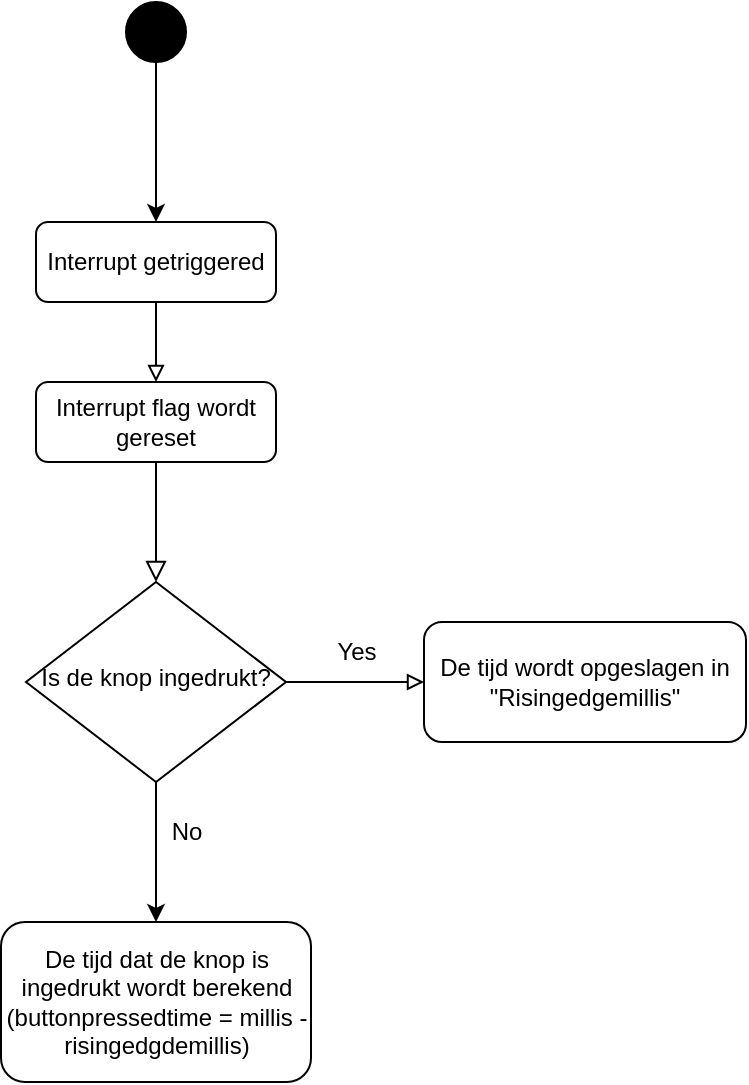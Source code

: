 <mxfile version="20.8.10" type="device"><diagram id="C5RBs43oDa-KdzZeNtuy" name="Page-1"><mxGraphModel dx="1877" dy="1798" grid="1" gridSize="10" guides="1" tooltips="1" connect="1" arrows="1" fold="1" page="1" pageScale="1" pageWidth="827" pageHeight="1169" math="0" shadow="0"><root><mxCell id="WIyWlLk6GJQsqaUBKTNV-0"/><mxCell id="WIyWlLk6GJQsqaUBKTNV-1" parent="WIyWlLk6GJQsqaUBKTNV-0"/><mxCell id="lv0eOMk2w03PgCxRXhpa-17" value="" style="rounded=0;html=1;jettySize=auto;orthogonalLoop=1;fontSize=11;endArrow=block;endFill=0;endSize=8;strokeWidth=1;shadow=0;labelBackgroundColor=none;edgeStyle=orthogonalEdgeStyle;entryX=0.5;entryY=0;entryDx=0;entryDy=0;" edge="1" parent="WIyWlLk6GJQsqaUBKTNV-1" source="lv0eOMk2w03PgCxRXhpa-18"><mxGeometry relative="1" as="geometry"><mxPoint x="5" y="150" as="targetPoint"/></mxGeometry></mxCell><mxCell id="lv0eOMk2w03PgCxRXhpa-18" value="Interrupt flag wordt gereset" style="rounded=1;whiteSpace=wrap;html=1;fontSize=12;glass=0;strokeWidth=1;shadow=0;" vertex="1" parent="WIyWlLk6GJQsqaUBKTNV-1"><mxGeometry x="-55" y="50" width="120" height="40" as="geometry"/></mxCell><mxCell id="lv0eOMk2w03PgCxRXhpa-24" style="edgeStyle=orthogonalEdgeStyle;rounded=0;orthogonalLoop=1;jettySize=auto;html=1;exitX=1;exitY=0.5;exitDx=0;exitDy=0;entryX=0;entryY=0.5;entryDx=0;entryDy=0;fontFamily=Helvetica;endArrow=block;endFill=0;" edge="1" parent="WIyWlLk6GJQsqaUBKTNV-1" source="lv0eOMk2w03PgCxRXhpa-25" target="lv0eOMk2w03PgCxRXhpa-27"><mxGeometry relative="1" as="geometry"/></mxCell><mxCell id="lv0eOMk2w03PgCxRXhpa-37" style="edgeStyle=orthogonalEdgeStyle;rounded=0;orthogonalLoop=1;jettySize=auto;html=1;exitX=0.5;exitY=1;exitDx=0;exitDy=0;" edge="1" parent="WIyWlLk6GJQsqaUBKTNV-1" source="lv0eOMk2w03PgCxRXhpa-25"><mxGeometry relative="1" as="geometry"><mxPoint x="5" y="320" as="targetPoint"/></mxGeometry></mxCell><mxCell id="lv0eOMk2w03PgCxRXhpa-25" value="Is de knop ingedrukt?" style="rhombus;whiteSpace=wrap;html=1;shadow=0;fontFamily=Helvetica;fontSize=12;align=center;strokeWidth=1;spacing=6;spacingTop=-4;" vertex="1" parent="WIyWlLk6GJQsqaUBKTNV-1"><mxGeometry x="-60" y="150" width="130" height="100" as="geometry"/></mxCell><mxCell id="lv0eOMk2w03PgCxRXhpa-27" value="De tijd wordt opgeslagen in &quot;Risingedgemillis&quot;" style="rounded=1;whiteSpace=wrap;html=1;fontSize=12;glass=0;strokeWidth=1;shadow=0;" vertex="1" parent="WIyWlLk6GJQsqaUBKTNV-1"><mxGeometry x="139" y="170" width="161" height="60" as="geometry"/></mxCell><mxCell id="lv0eOMk2w03PgCxRXhpa-28" value="Yes" style="text;html=1;align=center;verticalAlign=middle;resizable=0;points=[];autosize=1;strokeColor=none;fillColor=none;fontFamily=Helvetica;" vertex="1" parent="WIyWlLk6GJQsqaUBKTNV-1"><mxGeometry x="85" y="170" width="40" height="30" as="geometry"/></mxCell><mxCell id="lv0eOMk2w03PgCxRXhpa-30" style="edgeStyle=orthogonalEdgeStyle;rounded=0;orthogonalLoop=1;jettySize=auto;html=1;exitX=0.5;exitY=1;exitDx=0;exitDy=0;entryX=0.5;entryY=0;entryDx=0;entryDy=0;fontFamily=Helvetica;endArrow=block;endFill=0;" edge="1" parent="WIyWlLk6GJQsqaUBKTNV-1" source="lv0eOMk2w03PgCxRXhpa-31" target="lv0eOMk2w03PgCxRXhpa-18"><mxGeometry relative="1" as="geometry"/></mxCell><mxCell id="lv0eOMk2w03PgCxRXhpa-31" value="Interrupt getriggered" style="rounded=1;whiteSpace=wrap;html=1;fontSize=12;glass=0;strokeWidth=1;shadow=0;" vertex="1" parent="WIyWlLk6GJQsqaUBKTNV-1"><mxGeometry x="-55" y="-30" width="120" height="40" as="geometry"/></mxCell><mxCell id="lv0eOMk2w03PgCxRXhpa-32" style="edgeStyle=orthogonalEdgeStyle;rounded=0;orthogonalLoop=1;jettySize=auto;html=1;exitX=0.5;exitY=1;exitDx=0;exitDy=0;entryX=0.5;entryY=0;entryDx=0;entryDy=0;" edge="1" parent="WIyWlLk6GJQsqaUBKTNV-1" source="lv0eOMk2w03PgCxRXhpa-33" target="lv0eOMk2w03PgCxRXhpa-31"><mxGeometry relative="1" as="geometry"/></mxCell><mxCell id="lv0eOMk2w03PgCxRXhpa-33" value="" style="ellipse;whiteSpace=wrap;html=1;aspect=fixed;fillColor=#000000;" vertex="1" parent="WIyWlLk6GJQsqaUBKTNV-1"><mxGeometry x="-10" y="-140" width="30" height="30" as="geometry"/></mxCell><mxCell id="lv0eOMk2w03PgCxRXhpa-38" value="No" style="text;html=1;align=center;verticalAlign=middle;resizable=0;points=[];autosize=1;strokeColor=none;fillColor=none;" vertex="1" parent="WIyWlLk6GJQsqaUBKTNV-1"><mxGeometry y="260" width="40" height="30" as="geometry"/></mxCell><mxCell id="lv0eOMk2w03PgCxRXhpa-40" value="De tijd dat de knop is ingedrukt wordt berekend (buttonpressedtime = millis - risingedgdemillis)" style="rounded=1;whiteSpace=wrap;html=1;fontSize=12;glass=0;strokeWidth=1;shadow=0;" vertex="1" parent="WIyWlLk6GJQsqaUBKTNV-1"><mxGeometry x="-72.5" y="320" width="155" height="80" as="geometry"/></mxCell></root></mxGraphModel></diagram></mxfile>